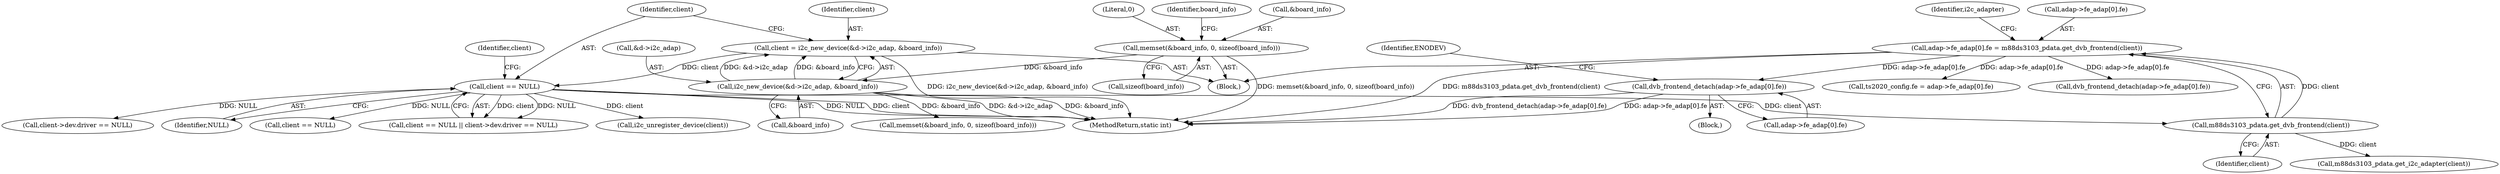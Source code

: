 digraph "0_linux_606142af57dad981b78707234cfbd15f9f7b7125_4@array" {
"1000506" [label="(Call,dvb_frontend_detach(adap->fe_adap[0].fe))"];
"1000432" [label="(Call,adap->fe_adap[0].fe = m88ds3103_pdata.get_dvb_frontend(client))"];
"1000440" [label="(Call,m88ds3103_pdata.get_dvb_frontend(client))"];
"1000403" [label="(Call,client == NULL)"];
"1000392" [label="(Call,client = i2c_new_device(&d->i2c_adap, &board_info))"];
"1000394" [label="(Call,i2c_new_device(&d->i2c_adap, &board_info))"];
"1000367" [label="(Call,memset(&board_info, 0, sizeof(board_info)))"];
"1000371" [label="(Call,sizeof(board_info))"];
"1000399" [label="(Call,&board_info)"];
"1000368" [label="(Call,&board_info)"];
"1000443" [label="(Identifier,i2c_adapter)"];
"1000440" [label="(Call,m88ds3103_pdata.get_dvb_frontend(client))"];
"1000451" [label="(Call,ts2020_config.fe = adap->fe_adap[0].fe)"];
"1000516" [label="(Identifier,ENODEV)"];
"1000441" [label="(Identifier,client)"];
"1000402" [label="(Call,client == NULL || client->dev.driver == NULL)"];
"1000506" [label="(Call,dvb_frontend_detach(adap->fe_adap[0].fe))"];
"1000394" [label="(Call,i2c_new_device(&d->i2c_adap, &board_info))"];
"1000367" [label="(Call,memset(&board_info, 0, sizeof(board_info)))"];
"1000395" [label="(Call,&d->i2c_adap)"];
"1000409" [label="(Identifier,client)"];
"1000432" [label="(Call,adap->fe_adap[0].fe = m88ds3103_pdata.get_dvb_frontend(client))"];
"1000433" [label="(Call,adap->fe_adap[0].fe)"];
"1000427" [label="(Call,i2c_unregister_device(client))"];
"1000406" [label="(Call,client->dev.driver == NULL)"];
"1000444" [label="(Call,m88ds3103_pdata.get_i2c_adapter(client))"];
"1000405" [label="(Identifier,NULL)"];
"1000404" [label="(Identifier,client)"];
"1000462" [label="(Call,memset(&board_info, 0, sizeof(board_info)))"];
"1000530" [label="(Call,dvb_frontend_detach(adap->fe_adap[0].fe))"];
"1000392" [label="(Call,client = i2c_new_device(&d->i2c_adap, &board_info))"];
"1000507" [label="(Call,adap->fe_adap[0].fe)"];
"1000606" [label="(MethodReturn,static int)"];
"1000370" [label="(Literal,0)"];
"1000505" [label="(Block,)"];
"1000495" [label="(Call,client == NULL)"];
"1000106" [label="(Block,)"];
"1000393" [label="(Identifier,client)"];
"1000375" [label="(Identifier,board_info)"];
"1000403" [label="(Call,client == NULL)"];
"1000506" -> "1000505"  [label="AST: "];
"1000506" -> "1000507"  [label="CFG: "];
"1000507" -> "1000506"  [label="AST: "];
"1000516" -> "1000506"  [label="CFG: "];
"1000506" -> "1000606"  [label="DDG: dvb_frontend_detach(adap->fe_adap[0].fe)"];
"1000506" -> "1000606"  [label="DDG: adap->fe_adap[0].fe"];
"1000432" -> "1000506"  [label="DDG: adap->fe_adap[0].fe"];
"1000432" -> "1000106"  [label="AST: "];
"1000432" -> "1000440"  [label="CFG: "];
"1000433" -> "1000432"  [label="AST: "];
"1000440" -> "1000432"  [label="AST: "];
"1000443" -> "1000432"  [label="CFG: "];
"1000432" -> "1000606"  [label="DDG: m88ds3103_pdata.get_dvb_frontend(client)"];
"1000440" -> "1000432"  [label="DDG: client"];
"1000432" -> "1000451"  [label="DDG: adap->fe_adap[0].fe"];
"1000432" -> "1000530"  [label="DDG: adap->fe_adap[0].fe"];
"1000440" -> "1000441"  [label="CFG: "];
"1000441" -> "1000440"  [label="AST: "];
"1000403" -> "1000440"  [label="DDG: client"];
"1000440" -> "1000444"  [label="DDG: client"];
"1000403" -> "1000402"  [label="AST: "];
"1000403" -> "1000405"  [label="CFG: "];
"1000404" -> "1000403"  [label="AST: "];
"1000405" -> "1000403"  [label="AST: "];
"1000409" -> "1000403"  [label="CFG: "];
"1000402" -> "1000403"  [label="CFG: "];
"1000403" -> "1000606"  [label="DDG: NULL"];
"1000403" -> "1000606"  [label="DDG: client"];
"1000403" -> "1000402"  [label="DDG: client"];
"1000403" -> "1000402"  [label="DDG: NULL"];
"1000392" -> "1000403"  [label="DDG: client"];
"1000403" -> "1000406"  [label="DDG: NULL"];
"1000403" -> "1000427"  [label="DDG: client"];
"1000403" -> "1000495"  [label="DDG: NULL"];
"1000392" -> "1000106"  [label="AST: "];
"1000392" -> "1000394"  [label="CFG: "];
"1000393" -> "1000392"  [label="AST: "];
"1000394" -> "1000392"  [label="AST: "];
"1000404" -> "1000392"  [label="CFG: "];
"1000392" -> "1000606"  [label="DDG: i2c_new_device(&d->i2c_adap, &board_info)"];
"1000394" -> "1000392"  [label="DDG: &d->i2c_adap"];
"1000394" -> "1000392"  [label="DDG: &board_info"];
"1000394" -> "1000399"  [label="CFG: "];
"1000395" -> "1000394"  [label="AST: "];
"1000399" -> "1000394"  [label="AST: "];
"1000394" -> "1000606"  [label="DDG: &board_info"];
"1000394" -> "1000606"  [label="DDG: &d->i2c_adap"];
"1000367" -> "1000394"  [label="DDG: &board_info"];
"1000394" -> "1000462"  [label="DDG: &board_info"];
"1000367" -> "1000106"  [label="AST: "];
"1000367" -> "1000371"  [label="CFG: "];
"1000368" -> "1000367"  [label="AST: "];
"1000370" -> "1000367"  [label="AST: "];
"1000371" -> "1000367"  [label="AST: "];
"1000375" -> "1000367"  [label="CFG: "];
"1000367" -> "1000606"  [label="DDG: memset(&board_info, 0, sizeof(board_info))"];
}
